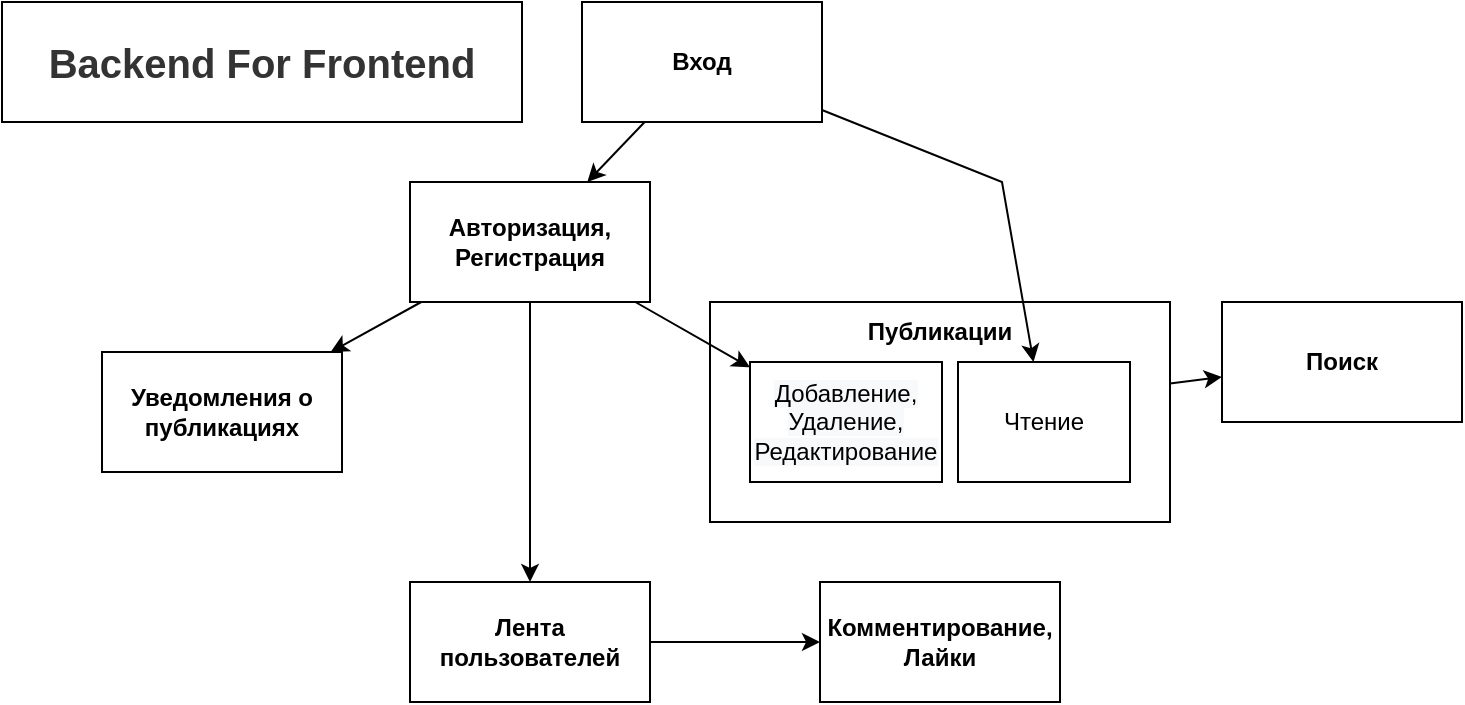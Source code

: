 <mxfile version="20.5.3" type="device"><diagram id="p4VuP9RwlsOW45nZpzJQ" name="Страница 1"><mxGraphModel dx="1038" dy="579" grid="1" gridSize="10" guides="1" tooltips="1" connect="1" arrows="1" fold="1" page="1" pageScale="1" pageWidth="827" pageHeight="1169" math="0" shadow="0"><root><mxCell id="0"/><mxCell id="1" parent="0"/><mxCell id="kw0ThH6fX7J9ax-LBa4k-21" value="&lt;br&gt;" style="rounded=0;whiteSpace=wrap;html=1;" vertex="1" parent="1"><mxGeometry x="374" y="170" width="230" height="110" as="geometry"/></mxCell><mxCell id="kw0ThH6fX7J9ax-LBa4k-1" value="&lt;b&gt;Авторизация, Регистрация&lt;/b&gt;" style="rounded=0;whiteSpace=wrap;html=1;" vertex="1" parent="1"><mxGeometry x="224" y="110" width="120" height="60" as="geometry"/></mxCell><mxCell id="kw0ThH6fX7J9ax-LBa4k-6" value="&lt;b&gt;Вход&lt;/b&gt;" style="rounded=0;whiteSpace=wrap;html=1;" vertex="1" parent="1"><mxGeometry x="310" y="20" width="120" height="60" as="geometry"/></mxCell><mxCell id="kw0ThH6fX7J9ax-LBa4k-14" value="" style="endArrow=classic;html=1;rounded=0;" edge="1" parent="1" source="kw0ThH6fX7J9ax-LBa4k-6" target="kw0ThH6fX7J9ax-LBa4k-1"><mxGeometry width="50" height="50" relative="1" as="geometry"><mxPoint x="390" y="280" as="sourcePoint"/><mxPoint x="440" y="230" as="targetPoint"/></mxGeometry></mxCell><mxCell id="kw0ThH6fX7J9ax-LBa4k-15" value="" style="endArrow=classic;html=1;rounded=0;" edge="1" parent="1" source="kw0ThH6fX7J9ax-LBa4k-6" target="kw0ThH6fX7J9ax-LBa4k-4"><mxGeometry width="50" height="50" relative="1" as="geometry"><mxPoint x="390" y="280" as="sourcePoint"/><mxPoint x="454" y="120" as="targetPoint"/><Array as="points"><mxPoint x="520" y="110"/></Array></mxGeometry></mxCell><mxCell id="kw0ThH6fX7J9ax-LBa4k-4" value="Чтение" style="rounded=0;whiteSpace=wrap;html=1;" vertex="1" parent="1"><mxGeometry x="498" y="200" width="86" height="60" as="geometry"/></mxCell><mxCell id="kw0ThH6fX7J9ax-LBa4k-22" value="Публикации" style="text;html=1;strokeColor=none;fillColor=none;align=center;verticalAlign=middle;whiteSpace=wrap;rounded=0;fontStyle=1" vertex="1" parent="1"><mxGeometry x="459" y="170" width="60" height="30" as="geometry"/></mxCell><mxCell id="kw0ThH6fX7J9ax-LBa4k-25" value="&lt;span style=&quot;color: rgb(0, 0, 0); font-family: Helvetica; font-size: 12px; font-style: normal; font-variant-ligatures: normal; font-variant-caps: normal; font-weight: 400; letter-spacing: normal; orphans: 2; text-align: center; text-indent: 0px; text-transform: none; widows: 2; word-spacing: 0px; -webkit-text-stroke-width: 0px; background-color: rgb(248, 249, 250); text-decoration-thickness: initial; text-decoration-style: initial; text-decoration-color: initial; float: none; display: inline !important;&quot;&gt;Добавление,&lt;/span&gt;&lt;br style=&quot;color: rgb(0, 0, 0); font-family: Helvetica; font-size: 12px; font-style: normal; font-variant-ligatures: normal; font-variant-caps: normal; font-weight: 400; letter-spacing: normal; orphans: 2; text-align: center; text-indent: 0px; text-transform: none; widows: 2; word-spacing: 0px; -webkit-text-stroke-width: 0px; background-color: rgb(248, 249, 250); text-decoration-thickness: initial; text-decoration-style: initial; text-decoration-color: initial;&quot;&gt;&lt;span style=&quot;color: rgb(0, 0, 0); font-family: Helvetica; font-size: 12px; font-style: normal; font-variant-ligatures: normal; font-variant-caps: normal; font-weight: 400; letter-spacing: normal; orphans: 2; text-align: center; text-indent: 0px; text-transform: none; widows: 2; word-spacing: 0px; -webkit-text-stroke-width: 0px; background-color: rgb(248, 249, 250); text-decoration-thickness: initial; text-decoration-style: initial; text-decoration-color: initial; float: none; display: inline !important;&quot;&gt;Удаление,&lt;/span&gt;&lt;br style=&quot;color: rgb(0, 0, 0); font-family: Helvetica; font-size: 12px; font-style: normal; font-variant-ligatures: normal; font-variant-caps: normal; font-weight: 400; letter-spacing: normal; orphans: 2; text-align: center; text-indent: 0px; text-transform: none; widows: 2; word-spacing: 0px; -webkit-text-stroke-width: 0px; background-color: rgb(248, 249, 250); text-decoration-thickness: initial; text-decoration-style: initial; text-decoration-color: initial;&quot;&gt;&lt;span style=&quot;color: rgb(0, 0, 0); font-family: Helvetica; font-size: 12px; font-style: normal; font-variant-ligatures: normal; font-variant-caps: normal; font-weight: 400; letter-spacing: normal; orphans: 2; text-align: center; text-indent: 0px; text-transform: none; widows: 2; word-spacing: 0px; -webkit-text-stroke-width: 0px; background-color: rgb(248, 249, 250); text-decoration-thickness: initial; text-decoration-style: initial; text-decoration-color: initial; float: none; display: inline !important;&quot;&gt;Редактирование&lt;/span&gt;" style="rounded=0;whiteSpace=wrap;html=1;" vertex="1" parent="1"><mxGeometry x="394" y="200" width="96" height="60" as="geometry"/></mxCell><mxCell id="kw0ThH6fX7J9ax-LBa4k-28" value="" style="endArrow=classic;html=1;rounded=0;" edge="1" parent="1" source="kw0ThH6fX7J9ax-LBa4k-1" target="kw0ThH6fX7J9ax-LBa4k-25"><mxGeometry width="50" height="50" relative="1" as="geometry"><mxPoint x="390" y="290" as="sourcePoint"/><mxPoint x="440" y="240" as="targetPoint"/></mxGeometry></mxCell><mxCell id="kw0ThH6fX7J9ax-LBa4k-29" value="" style="endArrow=classic;html=1;rounded=0;" edge="1" parent="1" source="kw0ThH6fX7J9ax-LBa4k-1" target="kw0ThH6fX7J9ax-LBa4k-30"><mxGeometry width="50" height="50" relative="1" as="geometry"><mxPoint x="170" y="250" as="sourcePoint"/><mxPoint x="190" y="250" as="targetPoint"/></mxGeometry></mxCell><mxCell id="kw0ThH6fX7J9ax-LBa4k-30" value="&lt;b&gt;Лента пользователей&lt;/b&gt;" style="rounded=0;whiteSpace=wrap;html=1;" vertex="1" parent="1"><mxGeometry x="224" y="310" width="120" height="60" as="geometry"/></mxCell><mxCell id="kw0ThH6fX7J9ax-LBa4k-31" value="&lt;b&gt;Комментирование,&lt;br&gt;Лайки&lt;/b&gt;" style="rounded=0;whiteSpace=wrap;html=1;" vertex="1" parent="1"><mxGeometry x="429" y="310" width="120" height="60" as="geometry"/></mxCell><mxCell id="kw0ThH6fX7J9ax-LBa4k-32" value="" style="endArrow=classic;html=1;rounded=0;exitX=1;exitY=0.5;exitDx=0;exitDy=0;" edge="1" parent="1" source="kw0ThH6fX7J9ax-LBa4k-30" target="kw0ThH6fX7J9ax-LBa4k-31"><mxGeometry width="50" height="50" relative="1" as="geometry"><mxPoint x="380" y="360" as="sourcePoint"/><mxPoint x="430" y="310" as="targetPoint"/></mxGeometry></mxCell><mxCell id="kw0ThH6fX7J9ax-LBa4k-35" value="&lt;b&gt;Поиск&lt;/b&gt;" style="rounded=0;whiteSpace=wrap;html=1;" vertex="1" parent="1"><mxGeometry x="630" y="170" width="120" height="60" as="geometry"/></mxCell><mxCell id="kw0ThH6fX7J9ax-LBa4k-36" value="" style="endArrow=classic;html=1;rounded=0;" edge="1" parent="1" source="kw0ThH6fX7J9ax-LBa4k-21" target="kw0ThH6fX7J9ax-LBa4k-35"><mxGeometry width="50" height="50" relative="1" as="geometry"><mxPoint x="665" y="300" as="sourcePoint"/><mxPoint x="715" y="250" as="targetPoint"/></mxGeometry></mxCell><mxCell id="kw0ThH6fX7J9ax-LBa4k-37" value="&lt;b&gt;Уведомления о публикациях&lt;/b&gt;" style="rounded=0;whiteSpace=wrap;html=1;" vertex="1" parent="1"><mxGeometry x="70" y="195" width="120" height="60" as="geometry"/></mxCell><mxCell id="kw0ThH6fX7J9ax-LBa4k-38" value="" style="endArrow=classic;html=1;rounded=0;" edge="1" parent="1" source="kw0ThH6fX7J9ax-LBa4k-1" target="kw0ThH6fX7J9ax-LBa4k-37"><mxGeometry width="50" height="50" relative="1" as="geometry"><mxPoint x="210" y="240" as="sourcePoint"/><mxPoint x="260" y="190" as="targetPoint"/></mxGeometry></mxCell><mxCell id="kw0ThH6fX7J9ax-LBa4k-39" value="&lt;h3 style=&quot;box-sizing: inherit; text-rendering: optimizelegibility; -webkit-font-smoothing: antialiased; font-family: &amp;quot;TT Norms Pro&amp;quot;, Arial, sans-serif; color: rgb(51, 51, 51); margin: 15px 0px; font-size: 20px; line-height: 30px; padding: 0px; border-bottom: none; align-self: flex-start; text-align: left; background-color: rgb(255, 255, 255); font-variant-ligatures: none;&quot; id=&quot;9.-backend-for-frontend&quot;&gt;Backend For Frontend&lt;/h3&gt;" style="rounded=0;whiteSpace=wrap;html=1;" vertex="1" parent="1"><mxGeometry x="20" y="20" width="260" height="60" as="geometry"/></mxCell></root></mxGraphModel></diagram></mxfile>